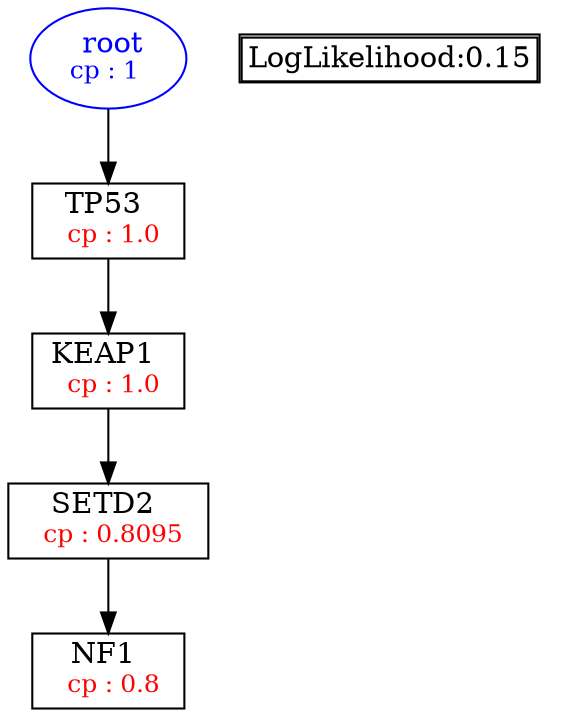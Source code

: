 digraph tree {
    "root" [label=<<font color='Blue'> root</font><br/><font color='Blue' POINT-SIZE='12'>cp : 1 </font>>, shape=oval, color=Blue];
    "S1" [label =<TP53 <br/> <font color='Red' POINT-SIZE='12'> cp : 1.0 </font>>, shape=box];
    "S2" [label =<KEAP1 <br/> <font color='Red' POINT-SIZE='12'> cp : 1.0 </font>>, shape=box];
    "S3" [label =<SETD2 <br/> <font color='Red' POINT-SIZE='12'> cp : 0.8095 </font>>, shape=box];
    "S4" [label =<NF1 <br/> <font color='Red' POINT-SIZE='12'> cp : 0.8 </font>>, shape=box];
    "root" -> "S1";
    "S1" -> "S2";
    "S2" -> "S3";
    "S3" -> "S4";

    node[shape=plaintext]
    fontsize="10"
    struct1 [label=
    <<TABLE BORDER="1" CELLBORDER="1" CELLSPACING="0" >
    <TR><TD ALIGN="LEFT">LogLikelihood:0.15</TD></TR>
    </TABLE>>];

}
